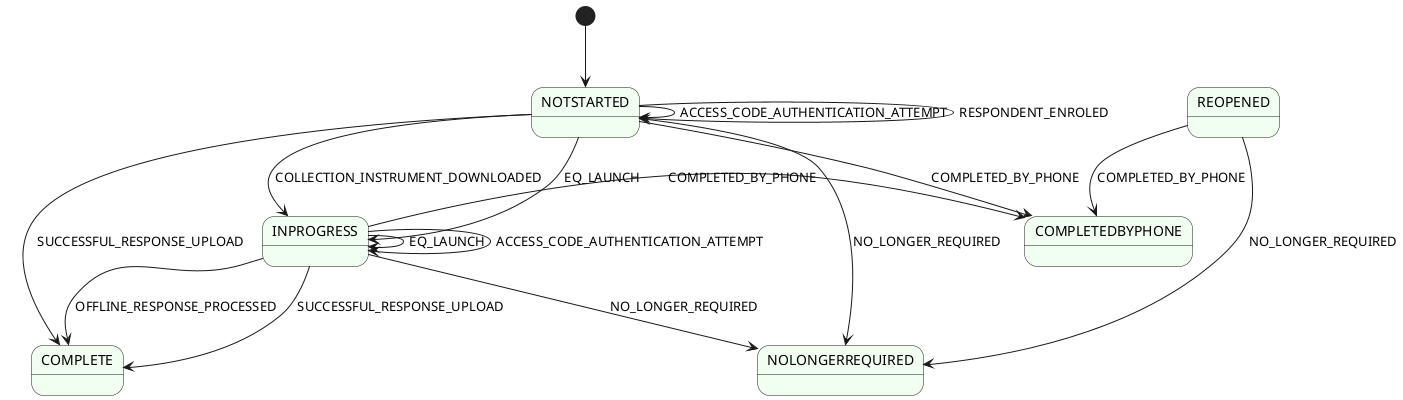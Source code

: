 @startuml
skinparam state {
    BackgroundColor HoneyDew
}

[*] --> NOTSTARTED
NOTSTARTED --> INPROGRESS : COLLECTION_INSTRUMENT_DOWNLOADED
NOTSTARTED --> INPROGRESS : EQ_LAUNCH
NOTSTARTED --> COMPLETE : SUCCESSFUL_RESPONSE_UPLOAD
NOTSTARTED --> NOTSTARTED: ACCESS_CODE_AUTHENTICATION_ATTEMPT
NOTSTARTED --> NOTSTARTED: RESPONDENT_ENROLED

NOTSTARTED --> COMPLETEDBYPHONE : COMPLETED_BY_PHONE
NOTSTARTED --> NOLONGERREQUIRED : NO_LONGER_REQUIRED
    
INPROGRESS --> COMPLETE : OFFLINE_RESPONSE_PROCESSED
INPROGRESS --> COMPLETE : SUCCESSFUL_RESPONSE_UPLOAD
INPROGRESS -> INPROGRESS: EQ_LAUNCH
INPROGRESS -> INPROGRESS: ACCESS_CODE_AUTHENTICATION_ATTEMPT
INPROGRESS -> COMPLETEDBYPHONE : COMPLETED_BY_PHONE
INPROGRESS --> NOLONGERREQUIRED : NO_LONGER_REQUIRED

REOPENED --> COMPLETEDBYPHONE : COMPLETED_BY_PHONE
REOPENED --> NOLONGERREQUIRED : NO_LONGER_REQUIRED
@enduml
